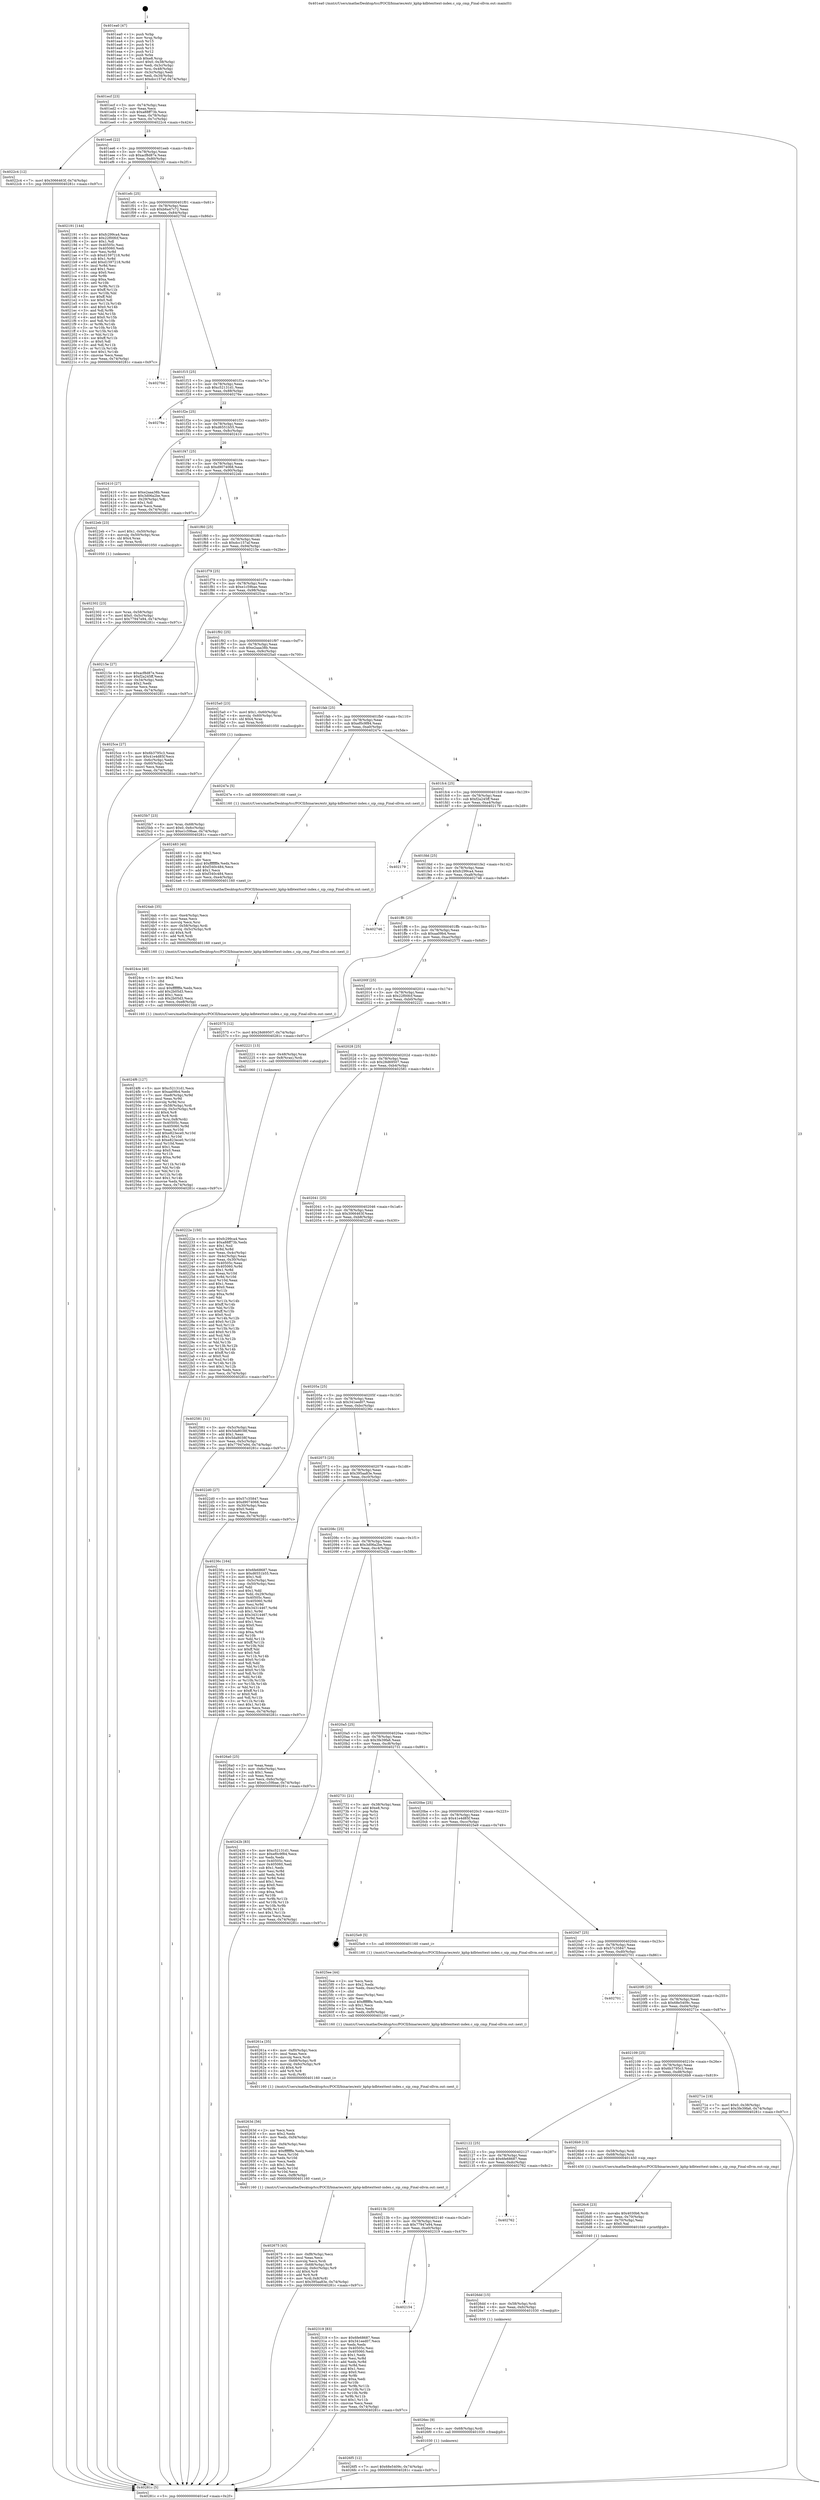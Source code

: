 digraph "0x401ea0" {
  label = "0x401ea0 (/mnt/c/Users/mathe/Desktop/tcc/POCII/binaries/extr_kphp-kdbtexttext-index.c_sip_cmp_Final-ollvm.out::main(0))"
  labelloc = "t"
  node[shape=record]

  Entry [label="",width=0.3,height=0.3,shape=circle,fillcolor=black,style=filled]
  "0x401ecf" [label="{
     0x401ecf [23]\l
     | [instrs]\l
     &nbsp;&nbsp;0x401ecf \<+3\>: mov -0x74(%rbp),%eax\l
     &nbsp;&nbsp;0x401ed2 \<+2\>: mov %eax,%ecx\l
     &nbsp;&nbsp;0x401ed4 \<+6\>: sub $0xa88ff73b,%ecx\l
     &nbsp;&nbsp;0x401eda \<+3\>: mov %eax,-0x78(%rbp)\l
     &nbsp;&nbsp;0x401edd \<+3\>: mov %ecx,-0x7c(%rbp)\l
     &nbsp;&nbsp;0x401ee0 \<+6\>: je 00000000004022c4 \<main+0x424\>\l
  }"]
  "0x4022c4" [label="{
     0x4022c4 [12]\l
     | [instrs]\l
     &nbsp;&nbsp;0x4022c4 \<+7\>: movl $0x3066463f,-0x74(%rbp)\l
     &nbsp;&nbsp;0x4022cb \<+5\>: jmp 000000000040281c \<main+0x97c\>\l
  }"]
  "0x401ee6" [label="{
     0x401ee6 [22]\l
     | [instrs]\l
     &nbsp;&nbsp;0x401ee6 \<+5\>: jmp 0000000000401eeb \<main+0x4b\>\l
     &nbsp;&nbsp;0x401eeb \<+3\>: mov -0x78(%rbp),%eax\l
     &nbsp;&nbsp;0x401eee \<+5\>: sub $0xacf8d87e,%eax\l
     &nbsp;&nbsp;0x401ef3 \<+3\>: mov %eax,-0x80(%rbp)\l
     &nbsp;&nbsp;0x401ef6 \<+6\>: je 0000000000402191 \<main+0x2f1\>\l
  }"]
  Exit [label="",width=0.3,height=0.3,shape=circle,fillcolor=black,style=filled,peripheries=2]
  "0x402191" [label="{
     0x402191 [144]\l
     | [instrs]\l
     &nbsp;&nbsp;0x402191 \<+5\>: mov $0xfc299ca4,%eax\l
     &nbsp;&nbsp;0x402196 \<+5\>: mov $0x22f00fcf,%ecx\l
     &nbsp;&nbsp;0x40219b \<+2\>: mov $0x1,%dl\l
     &nbsp;&nbsp;0x40219d \<+7\>: mov 0x40505c,%esi\l
     &nbsp;&nbsp;0x4021a4 \<+7\>: mov 0x405060,%edi\l
     &nbsp;&nbsp;0x4021ab \<+3\>: mov %esi,%r8d\l
     &nbsp;&nbsp;0x4021ae \<+7\>: sub $0xd1597218,%r8d\l
     &nbsp;&nbsp;0x4021b5 \<+4\>: sub $0x1,%r8d\l
     &nbsp;&nbsp;0x4021b9 \<+7\>: add $0xd1597218,%r8d\l
     &nbsp;&nbsp;0x4021c0 \<+4\>: imul %r8d,%esi\l
     &nbsp;&nbsp;0x4021c4 \<+3\>: and $0x1,%esi\l
     &nbsp;&nbsp;0x4021c7 \<+3\>: cmp $0x0,%esi\l
     &nbsp;&nbsp;0x4021ca \<+4\>: sete %r9b\l
     &nbsp;&nbsp;0x4021ce \<+3\>: cmp $0xa,%edi\l
     &nbsp;&nbsp;0x4021d1 \<+4\>: setl %r10b\l
     &nbsp;&nbsp;0x4021d5 \<+3\>: mov %r9b,%r11b\l
     &nbsp;&nbsp;0x4021d8 \<+4\>: xor $0xff,%r11b\l
     &nbsp;&nbsp;0x4021dc \<+3\>: mov %r10b,%bl\l
     &nbsp;&nbsp;0x4021df \<+3\>: xor $0xff,%bl\l
     &nbsp;&nbsp;0x4021e2 \<+3\>: xor $0x0,%dl\l
     &nbsp;&nbsp;0x4021e5 \<+3\>: mov %r11b,%r14b\l
     &nbsp;&nbsp;0x4021e8 \<+4\>: and $0x0,%r14b\l
     &nbsp;&nbsp;0x4021ec \<+3\>: and %dl,%r9b\l
     &nbsp;&nbsp;0x4021ef \<+3\>: mov %bl,%r15b\l
     &nbsp;&nbsp;0x4021f2 \<+4\>: and $0x0,%r15b\l
     &nbsp;&nbsp;0x4021f6 \<+3\>: and %dl,%r10b\l
     &nbsp;&nbsp;0x4021f9 \<+3\>: or %r9b,%r14b\l
     &nbsp;&nbsp;0x4021fc \<+3\>: or %r10b,%r15b\l
     &nbsp;&nbsp;0x4021ff \<+3\>: xor %r15b,%r14b\l
     &nbsp;&nbsp;0x402202 \<+3\>: or %bl,%r11b\l
     &nbsp;&nbsp;0x402205 \<+4\>: xor $0xff,%r11b\l
     &nbsp;&nbsp;0x402209 \<+3\>: or $0x0,%dl\l
     &nbsp;&nbsp;0x40220c \<+3\>: and %dl,%r11b\l
     &nbsp;&nbsp;0x40220f \<+3\>: or %r11b,%r14b\l
     &nbsp;&nbsp;0x402212 \<+4\>: test $0x1,%r14b\l
     &nbsp;&nbsp;0x402216 \<+3\>: cmovne %ecx,%eax\l
     &nbsp;&nbsp;0x402219 \<+3\>: mov %eax,-0x74(%rbp)\l
     &nbsp;&nbsp;0x40221c \<+5\>: jmp 000000000040281c \<main+0x97c\>\l
  }"]
  "0x401efc" [label="{
     0x401efc [25]\l
     | [instrs]\l
     &nbsp;&nbsp;0x401efc \<+5\>: jmp 0000000000401f01 \<main+0x61\>\l
     &nbsp;&nbsp;0x401f01 \<+3\>: mov -0x78(%rbp),%eax\l
     &nbsp;&nbsp;0x401f04 \<+5\>: sub $0xb6a47c72,%eax\l
     &nbsp;&nbsp;0x401f09 \<+6\>: mov %eax,-0x84(%rbp)\l
     &nbsp;&nbsp;0x401f0f \<+6\>: je 000000000040270d \<main+0x86d\>\l
  }"]
  "0x4026f5" [label="{
     0x4026f5 [12]\l
     | [instrs]\l
     &nbsp;&nbsp;0x4026f5 \<+7\>: movl $0x68e5409c,-0x74(%rbp)\l
     &nbsp;&nbsp;0x4026fc \<+5\>: jmp 000000000040281c \<main+0x97c\>\l
  }"]
  "0x40270d" [label="{
     0x40270d\l
  }", style=dashed]
  "0x401f15" [label="{
     0x401f15 [25]\l
     | [instrs]\l
     &nbsp;&nbsp;0x401f15 \<+5\>: jmp 0000000000401f1a \<main+0x7a\>\l
     &nbsp;&nbsp;0x401f1a \<+3\>: mov -0x78(%rbp),%eax\l
     &nbsp;&nbsp;0x401f1d \<+5\>: sub $0xc52131d1,%eax\l
     &nbsp;&nbsp;0x401f22 \<+6\>: mov %eax,-0x88(%rbp)\l
     &nbsp;&nbsp;0x401f28 \<+6\>: je 000000000040276e \<main+0x8ce\>\l
  }"]
  "0x4026ec" [label="{
     0x4026ec [9]\l
     | [instrs]\l
     &nbsp;&nbsp;0x4026ec \<+4\>: mov -0x68(%rbp),%rdi\l
     &nbsp;&nbsp;0x4026f0 \<+5\>: call 0000000000401030 \<free@plt\>\l
     | [calls]\l
     &nbsp;&nbsp;0x401030 \{1\} (unknown)\l
  }"]
  "0x40276e" [label="{
     0x40276e\l
  }", style=dashed]
  "0x401f2e" [label="{
     0x401f2e [25]\l
     | [instrs]\l
     &nbsp;&nbsp;0x401f2e \<+5\>: jmp 0000000000401f33 \<main+0x93\>\l
     &nbsp;&nbsp;0x401f33 \<+3\>: mov -0x78(%rbp),%eax\l
     &nbsp;&nbsp;0x401f36 \<+5\>: sub $0xd6551b55,%eax\l
     &nbsp;&nbsp;0x401f3b \<+6\>: mov %eax,-0x8c(%rbp)\l
     &nbsp;&nbsp;0x401f41 \<+6\>: je 0000000000402410 \<main+0x570\>\l
  }"]
  "0x4026dd" [label="{
     0x4026dd [15]\l
     | [instrs]\l
     &nbsp;&nbsp;0x4026dd \<+4\>: mov -0x58(%rbp),%rdi\l
     &nbsp;&nbsp;0x4026e1 \<+6\>: mov %eax,-0xfc(%rbp)\l
     &nbsp;&nbsp;0x4026e7 \<+5\>: call 0000000000401030 \<free@plt\>\l
     | [calls]\l
     &nbsp;&nbsp;0x401030 \{1\} (unknown)\l
  }"]
  "0x402410" [label="{
     0x402410 [27]\l
     | [instrs]\l
     &nbsp;&nbsp;0x402410 \<+5\>: mov $0xe2aaa38b,%eax\l
     &nbsp;&nbsp;0x402415 \<+5\>: mov $0x3d06a2be,%ecx\l
     &nbsp;&nbsp;0x40241a \<+3\>: mov -0x29(%rbp),%dl\l
     &nbsp;&nbsp;0x40241d \<+3\>: test $0x1,%dl\l
     &nbsp;&nbsp;0x402420 \<+3\>: cmovne %ecx,%eax\l
     &nbsp;&nbsp;0x402423 \<+3\>: mov %eax,-0x74(%rbp)\l
     &nbsp;&nbsp;0x402426 \<+5\>: jmp 000000000040281c \<main+0x97c\>\l
  }"]
  "0x401f47" [label="{
     0x401f47 [25]\l
     | [instrs]\l
     &nbsp;&nbsp;0x401f47 \<+5\>: jmp 0000000000401f4c \<main+0xac\>\l
     &nbsp;&nbsp;0x401f4c \<+3\>: mov -0x78(%rbp),%eax\l
     &nbsp;&nbsp;0x401f4f \<+5\>: sub $0xd9074068,%eax\l
     &nbsp;&nbsp;0x401f54 \<+6\>: mov %eax,-0x90(%rbp)\l
     &nbsp;&nbsp;0x401f5a \<+6\>: je 00000000004022eb \<main+0x44b\>\l
  }"]
  "0x4026c6" [label="{
     0x4026c6 [23]\l
     | [instrs]\l
     &nbsp;&nbsp;0x4026c6 \<+10\>: movabs $0x4030b6,%rdi\l
     &nbsp;&nbsp;0x4026d0 \<+3\>: mov %eax,-0x70(%rbp)\l
     &nbsp;&nbsp;0x4026d3 \<+3\>: mov -0x70(%rbp),%esi\l
     &nbsp;&nbsp;0x4026d6 \<+2\>: mov $0x0,%al\l
     &nbsp;&nbsp;0x4026d8 \<+5\>: call 0000000000401040 \<printf@plt\>\l
     | [calls]\l
     &nbsp;&nbsp;0x401040 \{1\} (unknown)\l
  }"]
  "0x4022eb" [label="{
     0x4022eb [23]\l
     | [instrs]\l
     &nbsp;&nbsp;0x4022eb \<+7\>: movl $0x1,-0x50(%rbp)\l
     &nbsp;&nbsp;0x4022f2 \<+4\>: movslq -0x50(%rbp),%rax\l
     &nbsp;&nbsp;0x4022f6 \<+4\>: shl $0x4,%rax\l
     &nbsp;&nbsp;0x4022fa \<+3\>: mov %rax,%rdi\l
     &nbsp;&nbsp;0x4022fd \<+5\>: call 0000000000401050 \<malloc@plt\>\l
     | [calls]\l
     &nbsp;&nbsp;0x401050 \{1\} (unknown)\l
  }"]
  "0x401f60" [label="{
     0x401f60 [25]\l
     | [instrs]\l
     &nbsp;&nbsp;0x401f60 \<+5\>: jmp 0000000000401f65 \<main+0xc5\>\l
     &nbsp;&nbsp;0x401f65 \<+3\>: mov -0x78(%rbp),%eax\l
     &nbsp;&nbsp;0x401f68 \<+5\>: sub $0xdcc157af,%eax\l
     &nbsp;&nbsp;0x401f6d \<+6\>: mov %eax,-0x94(%rbp)\l
     &nbsp;&nbsp;0x401f73 \<+6\>: je 000000000040215e \<main+0x2be\>\l
  }"]
  "0x402675" [label="{
     0x402675 [43]\l
     | [instrs]\l
     &nbsp;&nbsp;0x402675 \<+6\>: mov -0xf8(%rbp),%ecx\l
     &nbsp;&nbsp;0x40267b \<+3\>: imul %eax,%ecx\l
     &nbsp;&nbsp;0x40267e \<+3\>: movslq %ecx,%rdi\l
     &nbsp;&nbsp;0x402681 \<+4\>: mov -0x68(%rbp),%r8\l
     &nbsp;&nbsp;0x402685 \<+4\>: movslq -0x6c(%rbp),%r9\l
     &nbsp;&nbsp;0x402689 \<+4\>: shl $0x4,%r9\l
     &nbsp;&nbsp;0x40268d \<+3\>: add %r9,%r8\l
     &nbsp;&nbsp;0x402690 \<+4\>: mov %rdi,0x8(%r8)\l
     &nbsp;&nbsp;0x402694 \<+7\>: movl $0x395aa83e,-0x74(%rbp)\l
     &nbsp;&nbsp;0x40269b \<+5\>: jmp 000000000040281c \<main+0x97c\>\l
  }"]
  "0x40215e" [label="{
     0x40215e [27]\l
     | [instrs]\l
     &nbsp;&nbsp;0x40215e \<+5\>: mov $0xacf8d87e,%eax\l
     &nbsp;&nbsp;0x402163 \<+5\>: mov $0xf2a245ff,%ecx\l
     &nbsp;&nbsp;0x402168 \<+3\>: mov -0x34(%rbp),%edx\l
     &nbsp;&nbsp;0x40216b \<+3\>: cmp $0x2,%edx\l
     &nbsp;&nbsp;0x40216e \<+3\>: cmovne %ecx,%eax\l
     &nbsp;&nbsp;0x402171 \<+3\>: mov %eax,-0x74(%rbp)\l
     &nbsp;&nbsp;0x402174 \<+5\>: jmp 000000000040281c \<main+0x97c\>\l
  }"]
  "0x401f79" [label="{
     0x401f79 [25]\l
     | [instrs]\l
     &nbsp;&nbsp;0x401f79 \<+5\>: jmp 0000000000401f7e \<main+0xde\>\l
     &nbsp;&nbsp;0x401f7e \<+3\>: mov -0x78(%rbp),%eax\l
     &nbsp;&nbsp;0x401f81 \<+5\>: sub $0xe1c59bae,%eax\l
     &nbsp;&nbsp;0x401f86 \<+6\>: mov %eax,-0x98(%rbp)\l
     &nbsp;&nbsp;0x401f8c \<+6\>: je 00000000004025ce \<main+0x72e\>\l
  }"]
  "0x40281c" [label="{
     0x40281c [5]\l
     | [instrs]\l
     &nbsp;&nbsp;0x40281c \<+5\>: jmp 0000000000401ecf \<main+0x2f\>\l
  }"]
  "0x401ea0" [label="{
     0x401ea0 [47]\l
     | [instrs]\l
     &nbsp;&nbsp;0x401ea0 \<+1\>: push %rbp\l
     &nbsp;&nbsp;0x401ea1 \<+3\>: mov %rsp,%rbp\l
     &nbsp;&nbsp;0x401ea4 \<+2\>: push %r15\l
     &nbsp;&nbsp;0x401ea6 \<+2\>: push %r14\l
     &nbsp;&nbsp;0x401ea8 \<+2\>: push %r13\l
     &nbsp;&nbsp;0x401eaa \<+2\>: push %r12\l
     &nbsp;&nbsp;0x401eac \<+1\>: push %rbx\l
     &nbsp;&nbsp;0x401ead \<+7\>: sub $0xe8,%rsp\l
     &nbsp;&nbsp;0x401eb4 \<+7\>: movl $0x0,-0x38(%rbp)\l
     &nbsp;&nbsp;0x401ebb \<+3\>: mov %edi,-0x3c(%rbp)\l
     &nbsp;&nbsp;0x401ebe \<+4\>: mov %rsi,-0x48(%rbp)\l
     &nbsp;&nbsp;0x401ec2 \<+3\>: mov -0x3c(%rbp),%edi\l
     &nbsp;&nbsp;0x401ec5 \<+3\>: mov %edi,-0x34(%rbp)\l
     &nbsp;&nbsp;0x401ec8 \<+7\>: movl $0xdcc157af,-0x74(%rbp)\l
  }"]
  "0x40263d" [label="{
     0x40263d [56]\l
     | [instrs]\l
     &nbsp;&nbsp;0x40263d \<+2\>: xor %ecx,%ecx\l
     &nbsp;&nbsp;0x40263f \<+5\>: mov $0x2,%edx\l
     &nbsp;&nbsp;0x402644 \<+6\>: mov %edx,-0xf4(%rbp)\l
     &nbsp;&nbsp;0x40264a \<+1\>: cltd\l
     &nbsp;&nbsp;0x40264b \<+6\>: mov -0xf4(%rbp),%esi\l
     &nbsp;&nbsp;0x402651 \<+2\>: idiv %esi\l
     &nbsp;&nbsp;0x402653 \<+6\>: imul $0xfffffffe,%edx,%edx\l
     &nbsp;&nbsp;0x402659 \<+3\>: mov %ecx,%r10d\l
     &nbsp;&nbsp;0x40265c \<+3\>: sub %edx,%r10d\l
     &nbsp;&nbsp;0x40265f \<+2\>: mov %ecx,%edx\l
     &nbsp;&nbsp;0x402661 \<+3\>: sub $0x1,%edx\l
     &nbsp;&nbsp;0x402664 \<+3\>: add %edx,%r10d\l
     &nbsp;&nbsp;0x402667 \<+3\>: sub %r10d,%ecx\l
     &nbsp;&nbsp;0x40266a \<+6\>: mov %ecx,-0xf8(%rbp)\l
     &nbsp;&nbsp;0x402670 \<+5\>: call 0000000000401160 \<next_i\>\l
     | [calls]\l
     &nbsp;&nbsp;0x401160 \{1\} (/mnt/c/Users/mathe/Desktop/tcc/POCII/binaries/extr_kphp-kdbtexttext-index.c_sip_cmp_Final-ollvm.out::next_i)\l
  }"]
  "0x4025ce" [label="{
     0x4025ce [27]\l
     | [instrs]\l
     &nbsp;&nbsp;0x4025ce \<+5\>: mov $0x6b3795c3,%eax\l
     &nbsp;&nbsp;0x4025d3 \<+5\>: mov $0x41e4d85f,%ecx\l
     &nbsp;&nbsp;0x4025d8 \<+3\>: mov -0x6c(%rbp),%edx\l
     &nbsp;&nbsp;0x4025db \<+3\>: cmp -0x60(%rbp),%edx\l
     &nbsp;&nbsp;0x4025de \<+3\>: cmovl %ecx,%eax\l
     &nbsp;&nbsp;0x4025e1 \<+3\>: mov %eax,-0x74(%rbp)\l
     &nbsp;&nbsp;0x4025e4 \<+5\>: jmp 000000000040281c \<main+0x97c\>\l
  }"]
  "0x401f92" [label="{
     0x401f92 [25]\l
     | [instrs]\l
     &nbsp;&nbsp;0x401f92 \<+5\>: jmp 0000000000401f97 \<main+0xf7\>\l
     &nbsp;&nbsp;0x401f97 \<+3\>: mov -0x78(%rbp),%eax\l
     &nbsp;&nbsp;0x401f9a \<+5\>: sub $0xe2aaa38b,%eax\l
     &nbsp;&nbsp;0x401f9f \<+6\>: mov %eax,-0x9c(%rbp)\l
     &nbsp;&nbsp;0x401fa5 \<+6\>: je 00000000004025a0 \<main+0x700\>\l
  }"]
  "0x40261a" [label="{
     0x40261a [35]\l
     | [instrs]\l
     &nbsp;&nbsp;0x40261a \<+6\>: mov -0xf0(%rbp),%ecx\l
     &nbsp;&nbsp;0x402620 \<+3\>: imul %eax,%ecx\l
     &nbsp;&nbsp;0x402623 \<+3\>: movslq %ecx,%rdi\l
     &nbsp;&nbsp;0x402626 \<+4\>: mov -0x68(%rbp),%r8\l
     &nbsp;&nbsp;0x40262a \<+4\>: movslq -0x6c(%rbp),%r9\l
     &nbsp;&nbsp;0x40262e \<+4\>: shl $0x4,%r9\l
     &nbsp;&nbsp;0x402632 \<+3\>: add %r9,%r8\l
     &nbsp;&nbsp;0x402635 \<+3\>: mov %rdi,(%r8)\l
     &nbsp;&nbsp;0x402638 \<+5\>: call 0000000000401160 \<next_i\>\l
     | [calls]\l
     &nbsp;&nbsp;0x401160 \{1\} (/mnt/c/Users/mathe/Desktop/tcc/POCII/binaries/extr_kphp-kdbtexttext-index.c_sip_cmp_Final-ollvm.out::next_i)\l
  }"]
  "0x4025a0" [label="{
     0x4025a0 [23]\l
     | [instrs]\l
     &nbsp;&nbsp;0x4025a0 \<+7\>: movl $0x1,-0x60(%rbp)\l
     &nbsp;&nbsp;0x4025a7 \<+4\>: movslq -0x60(%rbp),%rax\l
     &nbsp;&nbsp;0x4025ab \<+4\>: shl $0x4,%rax\l
     &nbsp;&nbsp;0x4025af \<+3\>: mov %rax,%rdi\l
     &nbsp;&nbsp;0x4025b2 \<+5\>: call 0000000000401050 \<malloc@plt\>\l
     | [calls]\l
     &nbsp;&nbsp;0x401050 \{1\} (unknown)\l
  }"]
  "0x401fab" [label="{
     0x401fab [25]\l
     | [instrs]\l
     &nbsp;&nbsp;0x401fab \<+5\>: jmp 0000000000401fb0 \<main+0x110\>\l
     &nbsp;&nbsp;0x401fb0 \<+3\>: mov -0x78(%rbp),%eax\l
     &nbsp;&nbsp;0x401fb3 \<+5\>: sub $0xef0c9f84,%eax\l
     &nbsp;&nbsp;0x401fb8 \<+6\>: mov %eax,-0xa0(%rbp)\l
     &nbsp;&nbsp;0x401fbe \<+6\>: je 000000000040247e \<main+0x5de\>\l
  }"]
  "0x4025ee" [label="{
     0x4025ee [44]\l
     | [instrs]\l
     &nbsp;&nbsp;0x4025ee \<+2\>: xor %ecx,%ecx\l
     &nbsp;&nbsp;0x4025f0 \<+5\>: mov $0x2,%edx\l
     &nbsp;&nbsp;0x4025f5 \<+6\>: mov %edx,-0xec(%rbp)\l
     &nbsp;&nbsp;0x4025fb \<+1\>: cltd\l
     &nbsp;&nbsp;0x4025fc \<+6\>: mov -0xec(%rbp),%esi\l
     &nbsp;&nbsp;0x402602 \<+2\>: idiv %esi\l
     &nbsp;&nbsp;0x402604 \<+6\>: imul $0xfffffffe,%edx,%edx\l
     &nbsp;&nbsp;0x40260a \<+3\>: sub $0x1,%ecx\l
     &nbsp;&nbsp;0x40260d \<+2\>: sub %ecx,%edx\l
     &nbsp;&nbsp;0x40260f \<+6\>: mov %edx,-0xf0(%rbp)\l
     &nbsp;&nbsp;0x402615 \<+5\>: call 0000000000401160 \<next_i\>\l
     | [calls]\l
     &nbsp;&nbsp;0x401160 \{1\} (/mnt/c/Users/mathe/Desktop/tcc/POCII/binaries/extr_kphp-kdbtexttext-index.c_sip_cmp_Final-ollvm.out::next_i)\l
  }"]
  "0x40247e" [label="{
     0x40247e [5]\l
     | [instrs]\l
     &nbsp;&nbsp;0x40247e \<+5\>: call 0000000000401160 \<next_i\>\l
     | [calls]\l
     &nbsp;&nbsp;0x401160 \{1\} (/mnt/c/Users/mathe/Desktop/tcc/POCII/binaries/extr_kphp-kdbtexttext-index.c_sip_cmp_Final-ollvm.out::next_i)\l
  }"]
  "0x401fc4" [label="{
     0x401fc4 [25]\l
     | [instrs]\l
     &nbsp;&nbsp;0x401fc4 \<+5\>: jmp 0000000000401fc9 \<main+0x129\>\l
     &nbsp;&nbsp;0x401fc9 \<+3\>: mov -0x78(%rbp),%eax\l
     &nbsp;&nbsp;0x401fcc \<+5\>: sub $0xf2a245ff,%eax\l
     &nbsp;&nbsp;0x401fd1 \<+6\>: mov %eax,-0xa4(%rbp)\l
     &nbsp;&nbsp;0x401fd7 \<+6\>: je 0000000000402179 \<main+0x2d9\>\l
  }"]
  "0x4025b7" [label="{
     0x4025b7 [23]\l
     | [instrs]\l
     &nbsp;&nbsp;0x4025b7 \<+4\>: mov %rax,-0x68(%rbp)\l
     &nbsp;&nbsp;0x4025bb \<+7\>: movl $0x0,-0x6c(%rbp)\l
     &nbsp;&nbsp;0x4025c2 \<+7\>: movl $0xe1c59bae,-0x74(%rbp)\l
     &nbsp;&nbsp;0x4025c9 \<+5\>: jmp 000000000040281c \<main+0x97c\>\l
  }"]
  "0x402179" [label="{
     0x402179\l
  }", style=dashed]
  "0x401fdd" [label="{
     0x401fdd [25]\l
     | [instrs]\l
     &nbsp;&nbsp;0x401fdd \<+5\>: jmp 0000000000401fe2 \<main+0x142\>\l
     &nbsp;&nbsp;0x401fe2 \<+3\>: mov -0x78(%rbp),%eax\l
     &nbsp;&nbsp;0x401fe5 \<+5\>: sub $0xfc299ca4,%eax\l
     &nbsp;&nbsp;0x401fea \<+6\>: mov %eax,-0xa8(%rbp)\l
     &nbsp;&nbsp;0x401ff0 \<+6\>: je 0000000000402746 \<main+0x8a6\>\l
  }"]
  "0x4024f6" [label="{
     0x4024f6 [127]\l
     | [instrs]\l
     &nbsp;&nbsp;0x4024f6 \<+5\>: mov $0xc52131d1,%ecx\l
     &nbsp;&nbsp;0x4024fb \<+5\>: mov $0xaa09b4,%edx\l
     &nbsp;&nbsp;0x402500 \<+7\>: mov -0xe8(%rbp),%r9d\l
     &nbsp;&nbsp;0x402507 \<+4\>: imul %eax,%r9d\l
     &nbsp;&nbsp;0x40250b \<+3\>: movslq %r9d,%rsi\l
     &nbsp;&nbsp;0x40250e \<+4\>: mov -0x58(%rbp),%rdi\l
     &nbsp;&nbsp;0x402512 \<+4\>: movslq -0x5c(%rbp),%r8\l
     &nbsp;&nbsp;0x402516 \<+4\>: shl $0x4,%r8\l
     &nbsp;&nbsp;0x40251a \<+3\>: add %r8,%rdi\l
     &nbsp;&nbsp;0x40251d \<+4\>: mov %rsi,0x8(%rdi)\l
     &nbsp;&nbsp;0x402521 \<+7\>: mov 0x40505c,%eax\l
     &nbsp;&nbsp;0x402528 \<+8\>: mov 0x405060,%r9d\l
     &nbsp;&nbsp;0x402530 \<+3\>: mov %eax,%r10d\l
     &nbsp;&nbsp;0x402533 \<+7\>: add $0xe823ece0,%r10d\l
     &nbsp;&nbsp;0x40253a \<+4\>: sub $0x1,%r10d\l
     &nbsp;&nbsp;0x40253e \<+7\>: sub $0xe823ece0,%r10d\l
     &nbsp;&nbsp;0x402545 \<+4\>: imul %r10d,%eax\l
     &nbsp;&nbsp;0x402549 \<+3\>: and $0x1,%eax\l
     &nbsp;&nbsp;0x40254c \<+3\>: cmp $0x0,%eax\l
     &nbsp;&nbsp;0x40254f \<+4\>: sete %r11b\l
     &nbsp;&nbsp;0x402553 \<+4\>: cmp $0xa,%r9d\l
     &nbsp;&nbsp;0x402557 \<+3\>: setl %bl\l
     &nbsp;&nbsp;0x40255a \<+3\>: mov %r11b,%r14b\l
     &nbsp;&nbsp;0x40255d \<+3\>: and %bl,%r14b\l
     &nbsp;&nbsp;0x402560 \<+3\>: xor %bl,%r11b\l
     &nbsp;&nbsp;0x402563 \<+3\>: or %r11b,%r14b\l
     &nbsp;&nbsp;0x402566 \<+4\>: test $0x1,%r14b\l
     &nbsp;&nbsp;0x40256a \<+3\>: cmovne %edx,%ecx\l
     &nbsp;&nbsp;0x40256d \<+3\>: mov %ecx,-0x74(%rbp)\l
     &nbsp;&nbsp;0x402570 \<+5\>: jmp 000000000040281c \<main+0x97c\>\l
  }"]
  "0x402746" [label="{
     0x402746\l
  }", style=dashed]
  "0x401ff6" [label="{
     0x401ff6 [25]\l
     | [instrs]\l
     &nbsp;&nbsp;0x401ff6 \<+5\>: jmp 0000000000401ffb \<main+0x15b\>\l
     &nbsp;&nbsp;0x401ffb \<+3\>: mov -0x78(%rbp),%eax\l
     &nbsp;&nbsp;0x401ffe \<+5\>: sub $0xaa09b4,%eax\l
     &nbsp;&nbsp;0x402003 \<+6\>: mov %eax,-0xac(%rbp)\l
     &nbsp;&nbsp;0x402009 \<+6\>: je 0000000000402575 \<main+0x6d5\>\l
  }"]
  "0x4024ce" [label="{
     0x4024ce [40]\l
     | [instrs]\l
     &nbsp;&nbsp;0x4024ce \<+5\>: mov $0x2,%ecx\l
     &nbsp;&nbsp;0x4024d3 \<+1\>: cltd\l
     &nbsp;&nbsp;0x4024d4 \<+2\>: idiv %ecx\l
     &nbsp;&nbsp;0x4024d6 \<+6\>: imul $0xfffffffe,%edx,%ecx\l
     &nbsp;&nbsp;0x4024dc \<+6\>: add $0x2b05d3,%ecx\l
     &nbsp;&nbsp;0x4024e2 \<+3\>: add $0x1,%ecx\l
     &nbsp;&nbsp;0x4024e5 \<+6\>: sub $0x2b05d3,%ecx\l
     &nbsp;&nbsp;0x4024eb \<+6\>: mov %ecx,-0xe8(%rbp)\l
     &nbsp;&nbsp;0x4024f1 \<+5\>: call 0000000000401160 \<next_i\>\l
     | [calls]\l
     &nbsp;&nbsp;0x401160 \{1\} (/mnt/c/Users/mathe/Desktop/tcc/POCII/binaries/extr_kphp-kdbtexttext-index.c_sip_cmp_Final-ollvm.out::next_i)\l
  }"]
  "0x402575" [label="{
     0x402575 [12]\l
     | [instrs]\l
     &nbsp;&nbsp;0x402575 \<+7\>: movl $0x28d69507,-0x74(%rbp)\l
     &nbsp;&nbsp;0x40257c \<+5\>: jmp 000000000040281c \<main+0x97c\>\l
  }"]
  "0x40200f" [label="{
     0x40200f [25]\l
     | [instrs]\l
     &nbsp;&nbsp;0x40200f \<+5\>: jmp 0000000000402014 \<main+0x174\>\l
     &nbsp;&nbsp;0x402014 \<+3\>: mov -0x78(%rbp),%eax\l
     &nbsp;&nbsp;0x402017 \<+5\>: sub $0x22f00fcf,%eax\l
     &nbsp;&nbsp;0x40201c \<+6\>: mov %eax,-0xb0(%rbp)\l
     &nbsp;&nbsp;0x402022 \<+6\>: je 0000000000402221 \<main+0x381\>\l
  }"]
  "0x4024ab" [label="{
     0x4024ab [35]\l
     | [instrs]\l
     &nbsp;&nbsp;0x4024ab \<+6\>: mov -0xe4(%rbp),%ecx\l
     &nbsp;&nbsp;0x4024b1 \<+3\>: imul %eax,%ecx\l
     &nbsp;&nbsp;0x4024b4 \<+3\>: movslq %ecx,%rsi\l
     &nbsp;&nbsp;0x4024b7 \<+4\>: mov -0x58(%rbp),%rdi\l
     &nbsp;&nbsp;0x4024bb \<+4\>: movslq -0x5c(%rbp),%r8\l
     &nbsp;&nbsp;0x4024bf \<+4\>: shl $0x4,%r8\l
     &nbsp;&nbsp;0x4024c3 \<+3\>: add %r8,%rdi\l
     &nbsp;&nbsp;0x4024c6 \<+3\>: mov %rsi,(%rdi)\l
     &nbsp;&nbsp;0x4024c9 \<+5\>: call 0000000000401160 \<next_i\>\l
     | [calls]\l
     &nbsp;&nbsp;0x401160 \{1\} (/mnt/c/Users/mathe/Desktop/tcc/POCII/binaries/extr_kphp-kdbtexttext-index.c_sip_cmp_Final-ollvm.out::next_i)\l
  }"]
  "0x402221" [label="{
     0x402221 [13]\l
     | [instrs]\l
     &nbsp;&nbsp;0x402221 \<+4\>: mov -0x48(%rbp),%rax\l
     &nbsp;&nbsp;0x402225 \<+4\>: mov 0x8(%rax),%rdi\l
     &nbsp;&nbsp;0x402229 \<+5\>: call 0000000000401060 \<atoi@plt\>\l
     | [calls]\l
     &nbsp;&nbsp;0x401060 \{1\} (unknown)\l
  }"]
  "0x402028" [label="{
     0x402028 [25]\l
     | [instrs]\l
     &nbsp;&nbsp;0x402028 \<+5\>: jmp 000000000040202d \<main+0x18d\>\l
     &nbsp;&nbsp;0x40202d \<+3\>: mov -0x78(%rbp),%eax\l
     &nbsp;&nbsp;0x402030 \<+5\>: sub $0x28d69507,%eax\l
     &nbsp;&nbsp;0x402035 \<+6\>: mov %eax,-0xb4(%rbp)\l
     &nbsp;&nbsp;0x40203b \<+6\>: je 0000000000402581 \<main+0x6e1\>\l
  }"]
  "0x40222e" [label="{
     0x40222e [150]\l
     | [instrs]\l
     &nbsp;&nbsp;0x40222e \<+5\>: mov $0xfc299ca4,%ecx\l
     &nbsp;&nbsp;0x402233 \<+5\>: mov $0xa88ff73b,%edx\l
     &nbsp;&nbsp;0x402238 \<+3\>: mov $0x1,%sil\l
     &nbsp;&nbsp;0x40223b \<+3\>: xor %r8d,%r8d\l
     &nbsp;&nbsp;0x40223e \<+3\>: mov %eax,-0x4c(%rbp)\l
     &nbsp;&nbsp;0x402241 \<+3\>: mov -0x4c(%rbp),%eax\l
     &nbsp;&nbsp;0x402244 \<+3\>: mov %eax,-0x30(%rbp)\l
     &nbsp;&nbsp;0x402247 \<+7\>: mov 0x40505c,%eax\l
     &nbsp;&nbsp;0x40224e \<+8\>: mov 0x405060,%r9d\l
     &nbsp;&nbsp;0x402256 \<+4\>: sub $0x1,%r8d\l
     &nbsp;&nbsp;0x40225a \<+3\>: mov %eax,%r10d\l
     &nbsp;&nbsp;0x40225d \<+3\>: add %r8d,%r10d\l
     &nbsp;&nbsp;0x402260 \<+4\>: imul %r10d,%eax\l
     &nbsp;&nbsp;0x402264 \<+3\>: and $0x1,%eax\l
     &nbsp;&nbsp;0x402267 \<+3\>: cmp $0x0,%eax\l
     &nbsp;&nbsp;0x40226a \<+4\>: sete %r11b\l
     &nbsp;&nbsp;0x40226e \<+4\>: cmp $0xa,%r9d\l
     &nbsp;&nbsp;0x402272 \<+3\>: setl %bl\l
     &nbsp;&nbsp;0x402275 \<+3\>: mov %r11b,%r14b\l
     &nbsp;&nbsp;0x402278 \<+4\>: xor $0xff,%r14b\l
     &nbsp;&nbsp;0x40227c \<+3\>: mov %bl,%r15b\l
     &nbsp;&nbsp;0x40227f \<+4\>: xor $0xff,%r15b\l
     &nbsp;&nbsp;0x402283 \<+4\>: xor $0x0,%sil\l
     &nbsp;&nbsp;0x402287 \<+3\>: mov %r14b,%r12b\l
     &nbsp;&nbsp;0x40228a \<+4\>: and $0x0,%r12b\l
     &nbsp;&nbsp;0x40228e \<+3\>: and %sil,%r11b\l
     &nbsp;&nbsp;0x402291 \<+3\>: mov %r15b,%r13b\l
     &nbsp;&nbsp;0x402294 \<+4\>: and $0x0,%r13b\l
     &nbsp;&nbsp;0x402298 \<+3\>: and %sil,%bl\l
     &nbsp;&nbsp;0x40229b \<+3\>: or %r11b,%r12b\l
     &nbsp;&nbsp;0x40229e \<+3\>: or %bl,%r13b\l
     &nbsp;&nbsp;0x4022a1 \<+3\>: xor %r13b,%r12b\l
     &nbsp;&nbsp;0x4022a4 \<+3\>: or %r15b,%r14b\l
     &nbsp;&nbsp;0x4022a7 \<+4\>: xor $0xff,%r14b\l
     &nbsp;&nbsp;0x4022ab \<+4\>: or $0x0,%sil\l
     &nbsp;&nbsp;0x4022af \<+3\>: and %sil,%r14b\l
     &nbsp;&nbsp;0x4022b2 \<+3\>: or %r14b,%r12b\l
     &nbsp;&nbsp;0x4022b5 \<+4\>: test $0x1,%r12b\l
     &nbsp;&nbsp;0x4022b9 \<+3\>: cmovne %edx,%ecx\l
     &nbsp;&nbsp;0x4022bc \<+3\>: mov %ecx,-0x74(%rbp)\l
     &nbsp;&nbsp;0x4022bf \<+5\>: jmp 000000000040281c \<main+0x97c\>\l
  }"]
  "0x402483" [label="{
     0x402483 [40]\l
     | [instrs]\l
     &nbsp;&nbsp;0x402483 \<+5\>: mov $0x2,%ecx\l
     &nbsp;&nbsp;0x402488 \<+1\>: cltd\l
     &nbsp;&nbsp;0x402489 \<+2\>: idiv %ecx\l
     &nbsp;&nbsp;0x40248b \<+6\>: imul $0xfffffffe,%edx,%ecx\l
     &nbsp;&nbsp;0x402491 \<+6\>: add $0xf340c484,%ecx\l
     &nbsp;&nbsp;0x402497 \<+3\>: add $0x1,%ecx\l
     &nbsp;&nbsp;0x40249a \<+6\>: sub $0xf340c484,%ecx\l
     &nbsp;&nbsp;0x4024a0 \<+6\>: mov %ecx,-0xe4(%rbp)\l
     &nbsp;&nbsp;0x4024a6 \<+5\>: call 0000000000401160 \<next_i\>\l
     | [calls]\l
     &nbsp;&nbsp;0x401160 \{1\} (/mnt/c/Users/mathe/Desktop/tcc/POCII/binaries/extr_kphp-kdbtexttext-index.c_sip_cmp_Final-ollvm.out::next_i)\l
  }"]
  "0x402581" [label="{
     0x402581 [31]\l
     | [instrs]\l
     &nbsp;&nbsp;0x402581 \<+3\>: mov -0x5c(%rbp),%eax\l
     &nbsp;&nbsp;0x402584 \<+5\>: add $0x5da8038f,%eax\l
     &nbsp;&nbsp;0x402589 \<+3\>: add $0x1,%eax\l
     &nbsp;&nbsp;0x40258c \<+5\>: sub $0x5da8038f,%eax\l
     &nbsp;&nbsp;0x402591 \<+3\>: mov %eax,-0x5c(%rbp)\l
     &nbsp;&nbsp;0x402594 \<+7\>: movl $0x77947e94,-0x74(%rbp)\l
     &nbsp;&nbsp;0x40259b \<+5\>: jmp 000000000040281c \<main+0x97c\>\l
  }"]
  "0x402041" [label="{
     0x402041 [25]\l
     | [instrs]\l
     &nbsp;&nbsp;0x402041 \<+5\>: jmp 0000000000402046 \<main+0x1a6\>\l
     &nbsp;&nbsp;0x402046 \<+3\>: mov -0x78(%rbp),%eax\l
     &nbsp;&nbsp;0x402049 \<+5\>: sub $0x3066463f,%eax\l
     &nbsp;&nbsp;0x40204e \<+6\>: mov %eax,-0xb8(%rbp)\l
     &nbsp;&nbsp;0x402054 \<+6\>: je 00000000004022d0 \<main+0x430\>\l
  }"]
  "0x402154" [label="{
     0x402154\l
  }", style=dashed]
  "0x4022d0" [label="{
     0x4022d0 [27]\l
     | [instrs]\l
     &nbsp;&nbsp;0x4022d0 \<+5\>: mov $0x57c35847,%eax\l
     &nbsp;&nbsp;0x4022d5 \<+5\>: mov $0xd9074068,%ecx\l
     &nbsp;&nbsp;0x4022da \<+3\>: mov -0x30(%rbp),%edx\l
     &nbsp;&nbsp;0x4022dd \<+3\>: cmp $0x0,%edx\l
     &nbsp;&nbsp;0x4022e0 \<+3\>: cmove %ecx,%eax\l
     &nbsp;&nbsp;0x4022e3 \<+3\>: mov %eax,-0x74(%rbp)\l
     &nbsp;&nbsp;0x4022e6 \<+5\>: jmp 000000000040281c \<main+0x97c\>\l
  }"]
  "0x40205a" [label="{
     0x40205a [25]\l
     | [instrs]\l
     &nbsp;&nbsp;0x40205a \<+5\>: jmp 000000000040205f \<main+0x1bf\>\l
     &nbsp;&nbsp;0x40205f \<+3\>: mov -0x78(%rbp),%eax\l
     &nbsp;&nbsp;0x402062 \<+5\>: sub $0x341eed07,%eax\l
     &nbsp;&nbsp;0x402067 \<+6\>: mov %eax,-0xbc(%rbp)\l
     &nbsp;&nbsp;0x40206d \<+6\>: je 000000000040236c \<main+0x4cc\>\l
  }"]
  "0x402302" [label="{
     0x402302 [23]\l
     | [instrs]\l
     &nbsp;&nbsp;0x402302 \<+4\>: mov %rax,-0x58(%rbp)\l
     &nbsp;&nbsp;0x402306 \<+7\>: movl $0x0,-0x5c(%rbp)\l
     &nbsp;&nbsp;0x40230d \<+7\>: movl $0x77947e94,-0x74(%rbp)\l
     &nbsp;&nbsp;0x402314 \<+5\>: jmp 000000000040281c \<main+0x97c\>\l
  }"]
  "0x402319" [label="{
     0x402319 [83]\l
     | [instrs]\l
     &nbsp;&nbsp;0x402319 \<+5\>: mov $0x6fe68687,%eax\l
     &nbsp;&nbsp;0x40231e \<+5\>: mov $0x341eed07,%ecx\l
     &nbsp;&nbsp;0x402323 \<+2\>: xor %edx,%edx\l
     &nbsp;&nbsp;0x402325 \<+7\>: mov 0x40505c,%esi\l
     &nbsp;&nbsp;0x40232c \<+7\>: mov 0x405060,%edi\l
     &nbsp;&nbsp;0x402333 \<+3\>: sub $0x1,%edx\l
     &nbsp;&nbsp;0x402336 \<+3\>: mov %esi,%r8d\l
     &nbsp;&nbsp;0x402339 \<+3\>: add %edx,%r8d\l
     &nbsp;&nbsp;0x40233c \<+4\>: imul %r8d,%esi\l
     &nbsp;&nbsp;0x402340 \<+3\>: and $0x1,%esi\l
     &nbsp;&nbsp;0x402343 \<+3\>: cmp $0x0,%esi\l
     &nbsp;&nbsp;0x402346 \<+4\>: sete %r9b\l
     &nbsp;&nbsp;0x40234a \<+3\>: cmp $0xa,%edi\l
     &nbsp;&nbsp;0x40234d \<+4\>: setl %r10b\l
     &nbsp;&nbsp;0x402351 \<+3\>: mov %r9b,%r11b\l
     &nbsp;&nbsp;0x402354 \<+3\>: and %r10b,%r11b\l
     &nbsp;&nbsp;0x402357 \<+3\>: xor %r10b,%r9b\l
     &nbsp;&nbsp;0x40235a \<+3\>: or %r9b,%r11b\l
     &nbsp;&nbsp;0x40235d \<+4\>: test $0x1,%r11b\l
     &nbsp;&nbsp;0x402361 \<+3\>: cmovne %ecx,%eax\l
     &nbsp;&nbsp;0x402364 \<+3\>: mov %eax,-0x74(%rbp)\l
     &nbsp;&nbsp;0x402367 \<+5\>: jmp 000000000040281c \<main+0x97c\>\l
  }"]
  "0x40236c" [label="{
     0x40236c [164]\l
     | [instrs]\l
     &nbsp;&nbsp;0x40236c \<+5\>: mov $0x6fe68687,%eax\l
     &nbsp;&nbsp;0x402371 \<+5\>: mov $0xd6551b55,%ecx\l
     &nbsp;&nbsp;0x402376 \<+2\>: mov $0x1,%dl\l
     &nbsp;&nbsp;0x402378 \<+3\>: mov -0x5c(%rbp),%esi\l
     &nbsp;&nbsp;0x40237b \<+3\>: cmp -0x50(%rbp),%esi\l
     &nbsp;&nbsp;0x40237e \<+4\>: setl %dil\l
     &nbsp;&nbsp;0x402382 \<+4\>: and $0x1,%dil\l
     &nbsp;&nbsp;0x402386 \<+4\>: mov %dil,-0x29(%rbp)\l
     &nbsp;&nbsp;0x40238a \<+7\>: mov 0x40505c,%esi\l
     &nbsp;&nbsp;0x402391 \<+8\>: mov 0x405060,%r8d\l
     &nbsp;&nbsp;0x402399 \<+3\>: mov %esi,%r9d\l
     &nbsp;&nbsp;0x40239c \<+7\>: add $0x34314467,%r9d\l
     &nbsp;&nbsp;0x4023a3 \<+4\>: sub $0x1,%r9d\l
     &nbsp;&nbsp;0x4023a7 \<+7\>: sub $0x34314467,%r9d\l
     &nbsp;&nbsp;0x4023ae \<+4\>: imul %r9d,%esi\l
     &nbsp;&nbsp;0x4023b2 \<+3\>: and $0x1,%esi\l
     &nbsp;&nbsp;0x4023b5 \<+3\>: cmp $0x0,%esi\l
     &nbsp;&nbsp;0x4023b8 \<+4\>: sete %dil\l
     &nbsp;&nbsp;0x4023bc \<+4\>: cmp $0xa,%r8d\l
     &nbsp;&nbsp;0x4023c0 \<+4\>: setl %r10b\l
     &nbsp;&nbsp;0x4023c4 \<+3\>: mov %dil,%r11b\l
     &nbsp;&nbsp;0x4023c7 \<+4\>: xor $0xff,%r11b\l
     &nbsp;&nbsp;0x4023cb \<+3\>: mov %r10b,%bl\l
     &nbsp;&nbsp;0x4023ce \<+3\>: xor $0xff,%bl\l
     &nbsp;&nbsp;0x4023d1 \<+3\>: xor $0x0,%dl\l
     &nbsp;&nbsp;0x4023d4 \<+3\>: mov %r11b,%r14b\l
     &nbsp;&nbsp;0x4023d7 \<+4\>: and $0x0,%r14b\l
     &nbsp;&nbsp;0x4023db \<+3\>: and %dl,%dil\l
     &nbsp;&nbsp;0x4023de \<+3\>: mov %bl,%r15b\l
     &nbsp;&nbsp;0x4023e1 \<+4\>: and $0x0,%r15b\l
     &nbsp;&nbsp;0x4023e5 \<+3\>: and %dl,%r10b\l
     &nbsp;&nbsp;0x4023e8 \<+3\>: or %dil,%r14b\l
     &nbsp;&nbsp;0x4023eb \<+3\>: or %r10b,%r15b\l
     &nbsp;&nbsp;0x4023ee \<+3\>: xor %r15b,%r14b\l
     &nbsp;&nbsp;0x4023f1 \<+3\>: or %bl,%r11b\l
     &nbsp;&nbsp;0x4023f4 \<+4\>: xor $0xff,%r11b\l
     &nbsp;&nbsp;0x4023f8 \<+3\>: or $0x0,%dl\l
     &nbsp;&nbsp;0x4023fb \<+3\>: and %dl,%r11b\l
     &nbsp;&nbsp;0x4023fe \<+3\>: or %r11b,%r14b\l
     &nbsp;&nbsp;0x402401 \<+4\>: test $0x1,%r14b\l
     &nbsp;&nbsp;0x402405 \<+3\>: cmovne %ecx,%eax\l
     &nbsp;&nbsp;0x402408 \<+3\>: mov %eax,-0x74(%rbp)\l
     &nbsp;&nbsp;0x40240b \<+5\>: jmp 000000000040281c \<main+0x97c\>\l
  }"]
  "0x402073" [label="{
     0x402073 [25]\l
     | [instrs]\l
     &nbsp;&nbsp;0x402073 \<+5\>: jmp 0000000000402078 \<main+0x1d8\>\l
     &nbsp;&nbsp;0x402078 \<+3\>: mov -0x78(%rbp),%eax\l
     &nbsp;&nbsp;0x40207b \<+5\>: sub $0x395aa83e,%eax\l
     &nbsp;&nbsp;0x402080 \<+6\>: mov %eax,-0xc0(%rbp)\l
     &nbsp;&nbsp;0x402086 \<+6\>: je 00000000004026a0 \<main+0x800\>\l
  }"]
  "0x40213b" [label="{
     0x40213b [25]\l
     | [instrs]\l
     &nbsp;&nbsp;0x40213b \<+5\>: jmp 0000000000402140 \<main+0x2a0\>\l
     &nbsp;&nbsp;0x402140 \<+3\>: mov -0x78(%rbp),%eax\l
     &nbsp;&nbsp;0x402143 \<+5\>: sub $0x77947e94,%eax\l
     &nbsp;&nbsp;0x402148 \<+6\>: mov %eax,-0xe0(%rbp)\l
     &nbsp;&nbsp;0x40214e \<+6\>: je 0000000000402319 \<main+0x479\>\l
  }"]
  "0x4026a0" [label="{
     0x4026a0 [25]\l
     | [instrs]\l
     &nbsp;&nbsp;0x4026a0 \<+2\>: xor %eax,%eax\l
     &nbsp;&nbsp;0x4026a2 \<+3\>: mov -0x6c(%rbp),%ecx\l
     &nbsp;&nbsp;0x4026a5 \<+3\>: sub $0x1,%eax\l
     &nbsp;&nbsp;0x4026a8 \<+2\>: sub %eax,%ecx\l
     &nbsp;&nbsp;0x4026aa \<+3\>: mov %ecx,-0x6c(%rbp)\l
     &nbsp;&nbsp;0x4026ad \<+7\>: movl $0xe1c59bae,-0x74(%rbp)\l
     &nbsp;&nbsp;0x4026b4 \<+5\>: jmp 000000000040281c \<main+0x97c\>\l
  }"]
  "0x40208c" [label="{
     0x40208c [25]\l
     | [instrs]\l
     &nbsp;&nbsp;0x40208c \<+5\>: jmp 0000000000402091 \<main+0x1f1\>\l
     &nbsp;&nbsp;0x402091 \<+3\>: mov -0x78(%rbp),%eax\l
     &nbsp;&nbsp;0x402094 \<+5\>: sub $0x3d06a2be,%eax\l
     &nbsp;&nbsp;0x402099 \<+6\>: mov %eax,-0xc4(%rbp)\l
     &nbsp;&nbsp;0x40209f \<+6\>: je 000000000040242b \<main+0x58b\>\l
  }"]
  "0x402762" [label="{
     0x402762\l
  }", style=dashed]
  "0x40242b" [label="{
     0x40242b [83]\l
     | [instrs]\l
     &nbsp;&nbsp;0x40242b \<+5\>: mov $0xc52131d1,%eax\l
     &nbsp;&nbsp;0x402430 \<+5\>: mov $0xef0c9f84,%ecx\l
     &nbsp;&nbsp;0x402435 \<+2\>: xor %edx,%edx\l
     &nbsp;&nbsp;0x402437 \<+7\>: mov 0x40505c,%esi\l
     &nbsp;&nbsp;0x40243e \<+7\>: mov 0x405060,%edi\l
     &nbsp;&nbsp;0x402445 \<+3\>: sub $0x1,%edx\l
     &nbsp;&nbsp;0x402448 \<+3\>: mov %esi,%r8d\l
     &nbsp;&nbsp;0x40244b \<+3\>: add %edx,%r8d\l
     &nbsp;&nbsp;0x40244e \<+4\>: imul %r8d,%esi\l
     &nbsp;&nbsp;0x402452 \<+3\>: and $0x1,%esi\l
     &nbsp;&nbsp;0x402455 \<+3\>: cmp $0x0,%esi\l
     &nbsp;&nbsp;0x402458 \<+4\>: sete %r9b\l
     &nbsp;&nbsp;0x40245c \<+3\>: cmp $0xa,%edi\l
     &nbsp;&nbsp;0x40245f \<+4\>: setl %r10b\l
     &nbsp;&nbsp;0x402463 \<+3\>: mov %r9b,%r11b\l
     &nbsp;&nbsp;0x402466 \<+3\>: and %r10b,%r11b\l
     &nbsp;&nbsp;0x402469 \<+3\>: xor %r10b,%r9b\l
     &nbsp;&nbsp;0x40246c \<+3\>: or %r9b,%r11b\l
     &nbsp;&nbsp;0x40246f \<+4\>: test $0x1,%r11b\l
     &nbsp;&nbsp;0x402473 \<+3\>: cmovne %ecx,%eax\l
     &nbsp;&nbsp;0x402476 \<+3\>: mov %eax,-0x74(%rbp)\l
     &nbsp;&nbsp;0x402479 \<+5\>: jmp 000000000040281c \<main+0x97c\>\l
  }"]
  "0x4020a5" [label="{
     0x4020a5 [25]\l
     | [instrs]\l
     &nbsp;&nbsp;0x4020a5 \<+5\>: jmp 00000000004020aa \<main+0x20a\>\l
     &nbsp;&nbsp;0x4020aa \<+3\>: mov -0x78(%rbp),%eax\l
     &nbsp;&nbsp;0x4020ad \<+5\>: sub $0x3fe39fa6,%eax\l
     &nbsp;&nbsp;0x4020b2 \<+6\>: mov %eax,-0xc8(%rbp)\l
     &nbsp;&nbsp;0x4020b8 \<+6\>: je 0000000000402731 \<main+0x891\>\l
  }"]
  "0x402122" [label="{
     0x402122 [25]\l
     | [instrs]\l
     &nbsp;&nbsp;0x402122 \<+5\>: jmp 0000000000402127 \<main+0x287\>\l
     &nbsp;&nbsp;0x402127 \<+3\>: mov -0x78(%rbp),%eax\l
     &nbsp;&nbsp;0x40212a \<+5\>: sub $0x6fe68687,%eax\l
     &nbsp;&nbsp;0x40212f \<+6\>: mov %eax,-0xdc(%rbp)\l
     &nbsp;&nbsp;0x402135 \<+6\>: je 0000000000402762 \<main+0x8c2\>\l
  }"]
  "0x402731" [label="{
     0x402731 [21]\l
     | [instrs]\l
     &nbsp;&nbsp;0x402731 \<+3\>: mov -0x38(%rbp),%eax\l
     &nbsp;&nbsp;0x402734 \<+7\>: add $0xe8,%rsp\l
     &nbsp;&nbsp;0x40273b \<+1\>: pop %rbx\l
     &nbsp;&nbsp;0x40273c \<+2\>: pop %r12\l
     &nbsp;&nbsp;0x40273e \<+2\>: pop %r13\l
     &nbsp;&nbsp;0x402740 \<+2\>: pop %r14\l
     &nbsp;&nbsp;0x402742 \<+2\>: pop %r15\l
     &nbsp;&nbsp;0x402744 \<+1\>: pop %rbp\l
     &nbsp;&nbsp;0x402745 \<+1\>: ret\l
  }"]
  "0x4020be" [label="{
     0x4020be [25]\l
     | [instrs]\l
     &nbsp;&nbsp;0x4020be \<+5\>: jmp 00000000004020c3 \<main+0x223\>\l
     &nbsp;&nbsp;0x4020c3 \<+3\>: mov -0x78(%rbp),%eax\l
     &nbsp;&nbsp;0x4020c6 \<+5\>: sub $0x41e4d85f,%eax\l
     &nbsp;&nbsp;0x4020cb \<+6\>: mov %eax,-0xcc(%rbp)\l
     &nbsp;&nbsp;0x4020d1 \<+6\>: je 00000000004025e9 \<main+0x749\>\l
  }"]
  "0x4026b9" [label="{
     0x4026b9 [13]\l
     | [instrs]\l
     &nbsp;&nbsp;0x4026b9 \<+4\>: mov -0x58(%rbp),%rdi\l
     &nbsp;&nbsp;0x4026bd \<+4\>: mov -0x68(%rbp),%rsi\l
     &nbsp;&nbsp;0x4026c1 \<+5\>: call 0000000000401450 \<sip_cmp\>\l
     | [calls]\l
     &nbsp;&nbsp;0x401450 \{1\} (/mnt/c/Users/mathe/Desktop/tcc/POCII/binaries/extr_kphp-kdbtexttext-index.c_sip_cmp_Final-ollvm.out::sip_cmp)\l
  }"]
  "0x4025e9" [label="{
     0x4025e9 [5]\l
     | [instrs]\l
     &nbsp;&nbsp;0x4025e9 \<+5\>: call 0000000000401160 \<next_i\>\l
     | [calls]\l
     &nbsp;&nbsp;0x401160 \{1\} (/mnt/c/Users/mathe/Desktop/tcc/POCII/binaries/extr_kphp-kdbtexttext-index.c_sip_cmp_Final-ollvm.out::next_i)\l
  }"]
  "0x4020d7" [label="{
     0x4020d7 [25]\l
     | [instrs]\l
     &nbsp;&nbsp;0x4020d7 \<+5\>: jmp 00000000004020dc \<main+0x23c\>\l
     &nbsp;&nbsp;0x4020dc \<+3\>: mov -0x78(%rbp),%eax\l
     &nbsp;&nbsp;0x4020df \<+5\>: sub $0x57c35847,%eax\l
     &nbsp;&nbsp;0x4020e4 \<+6\>: mov %eax,-0xd0(%rbp)\l
     &nbsp;&nbsp;0x4020ea \<+6\>: je 0000000000402701 \<main+0x861\>\l
  }"]
  "0x402109" [label="{
     0x402109 [25]\l
     | [instrs]\l
     &nbsp;&nbsp;0x402109 \<+5\>: jmp 000000000040210e \<main+0x26e\>\l
     &nbsp;&nbsp;0x40210e \<+3\>: mov -0x78(%rbp),%eax\l
     &nbsp;&nbsp;0x402111 \<+5\>: sub $0x6b3795c3,%eax\l
     &nbsp;&nbsp;0x402116 \<+6\>: mov %eax,-0xd8(%rbp)\l
     &nbsp;&nbsp;0x40211c \<+6\>: je 00000000004026b9 \<main+0x819\>\l
  }"]
  "0x402701" [label="{
     0x402701\l
  }", style=dashed]
  "0x4020f0" [label="{
     0x4020f0 [25]\l
     | [instrs]\l
     &nbsp;&nbsp;0x4020f0 \<+5\>: jmp 00000000004020f5 \<main+0x255\>\l
     &nbsp;&nbsp;0x4020f5 \<+3\>: mov -0x78(%rbp),%eax\l
     &nbsp;&nbsp;0x4020f8 \<+5\>: sub $0x68e5409c,%eax\l
     &nbsp;&nbsp;0x4020fd \<+6\>: mov %eax,-0xd4(%rbp)\l
     &nbsp;&nbsp;0x402103 \<+6\>: je 000000000040271e \<main+0x87e\>\l
  }"]
  "0x40271e" [label="{
     0x40271e [19]\l
     | [instrs]\l
     &nbsp;&nbsp;0x40271e \<+7\>: movl $0x0,-0x38(%rbp)\l
     &nbsp;&nbsp;0x402725 \<+7\>: movl $0x3fe39fa6,-0x74(%rbp)\l
     &nbsp;&nbsp;0x40272c \<+5\>: jmp 000000000040281c \<main+0x97c\>\l
  }"]
  Entry -> "0x401ea0" [label=" 1"]
  "0x401ecf" -> "0x4022c4" [label=" 1"]
  "0x401ecf" -> "0x401ee6" [label=" 23"]
  "0x402731" -> Exit [label=" 1"]
  "0x401ee6" -> "0x402191" [label=" 1"]
  "0x401ee6" -> "0x401efc" [label=" 22"]
  "0x40271e" -> "0x40281c" [label=" 1"]
  "0x401efc" -> "0x40270d" [label=" 0"]
  "0x401efc" -> "0x401f15" [label=" 22"]
  "0x4026f5" -> "0x40281c" [label=" 1"]
  "0x401f15" -> "0x40276e" [label=" 0"]
  "0x401f15" -> "0x401f2e" [label=" 22"]
  "0x4026ec" -> "0x4026f5" [label=" 1"]
  "0x401f2e" -> "0x402410" [label=" 2"]
  "0x401f2e" -> "0x401f47" [label=" 20"]
  "0x4026dd" -> "0x4026ec" [label=" 1"]
  "0x401f47" -> "0x4022eb" [label=" 1"]
  "0x401f47" -> "0x401f60" [label=" 19"]
  "0x4026c6" -> "0x4026dd" [label=" 1"]
  "0x401f60" -> "0x40215e" [label=" 1"]
  "0x401f60" -> "0x401f79" [label=" 18"]
  "0x40215e" -> "0x40281c" [label=" 1"]
  "0x401ea0" -> "0x401ecf" [label=" 1"]
  "0x40281c" -> "0x401ecf" [label=" 23"]
  "0x402191" -> "0x40281c" [label=" 1"]
  "0x4026b9" -> "0x4026c6" [label=" 1"]
  "0x401f79" -> "0x4025ce" [label=" 2"]
  "0x401f79" -> "0x401f92" [label=" 16"]
  "0x4026a0" -> "0x40281c" [label=" 1"]
  "0x401f92" -> "0x4025a0" [label=" 1"]
  "0x401f92" -> "0x401fab" [label=" 15"]
  "0x402675" -> "0x40281c" [label=" 1"]
  "0x401fab" -> "0x40247e" [label=" 1"]
  "0x401fab" -> "0x401fc4" [label=" 14"]
  "0x40263d" -> "0x402675" [label=" 1"]
  "0x401fc4" -> "0x402179" [label=" 0"]
  "0x401fc4" -> "0x401fdd" [label=" 14"]
  "0x40261a" -> "0x40263d" [label=" 1"]
  "0x401fdd" -> "0x402746" [label=" 0"]
  "0x401fdd" -> "0x401ff6" [label=" 14"]
  "0x4025ee" -> "0x40261a" [label=" 1"]
  "0x401ff6" -> "0x402575" [label=" 1"]
  "0x401ff6" -> "0x40200f" [label=" 13"]
  "0x4025e9" -> "0x4025ee" [label=" 1"]
  "0x40200f" -> "0x402221" [label=" 1"]
  "0x40200f" -> "0x402028" [label=" 12"]
  "0x402221" -> "0x40222e" [label=" 1"]
  "0x40222e" -> "0x40281c" [label=" 1"]
  "0x4022c4" -> "0x40281c" [label=" 1"]
  "0x4025ce" -> "0x40281c" [label=" 2"]
  "0x402028" -> "0x402581" [label=" 1"]
  "0x402028" -> "0x402041" [label=" 11"]
  "0x4025b7" -> "0x40281c" [label=" 1"]
  "0x402041" -> "0x4022d0" [label=" 1"]
  "0x402041" -> "0x40205a" [label=" 10"]
  "0x4022d0" -> "0x40281c" [label=" 1"]
  "0x4022eb" -> "0x402302" [label=" 1"]
  "0x402302" -> "0x40281c" [label=" 1"]
  "0x4025a0" -> "0x4025b7" [label=" 1"]
  "0x40205a" -> "0x40236c" [label=" 2"]
  "0x40205a" -> "0x402073" [label=" 8"]
  "0x402581" -> "0x40281c" [label=" 1"]
  "0x402073" -> "0x4026a0" [label=" 1"]
  "0x402073" -> "0x40208c" [label=" 7"]
  "0x4024f6" -> "0x40281c" [label=" 1"]
  "0x40208c" -> "0x40242b" [label=" 1"]
  "0x40208c" -> "0x4020a5" [label=" 6"]
  "0x4024ce" -> "0x4024f6" [label=" 1"]
  "0x4020a5" -> "0x402731" [label=" 1"]
  "0x4020a5" -> "0x4020be" [label=" 5"]
  "0x402483" -> "0x4024ab" [label=" 1"]
  "0x4020be" -> "0x4025e9" [label=" 1"]
  "0x4020be" -> "0x4020d7" [label=" 4"]
  "0x40247e" -> "0x402483" [label=" 1"]
  "0x4020d7" -> "0x402701" [label=" 0"]
  "0x4020d7" -> "0x4020f0" [label=" 4"]
  "0x402410" -> "0x40281c" [label=" 2"]
  "0x4020f0" -> "0x40271e" [label=" 1"]
  "0x4020f0" -> "0x402109" [label=" 3"]
  "0x40242b" -> "0x40281c" [label=" 1"]
  "0x402109" -> "0x4026b9" [label=" 1"]
  "0x402109" -> "0x402122" [label=" 2"]
  "0x4024ab" -> "0x4024ce" [label=" 1"]
  "0x402122" -> "0x402762" [label=" 0"]
  "0x402122" -> "0x40213b" [label=" 2"]
  "0x402575" -> "0x40281c" [label=" 1"]
  "0x40213b" -> "0x402319" [label=" 2"]
  "0x40213b" -> "0x402154" [label=" 0"]
  "0x402319" -> "0x40281c" [label=" 2"]
  "0x40236c" -> "0x40281c" [label=" 2"]
}
